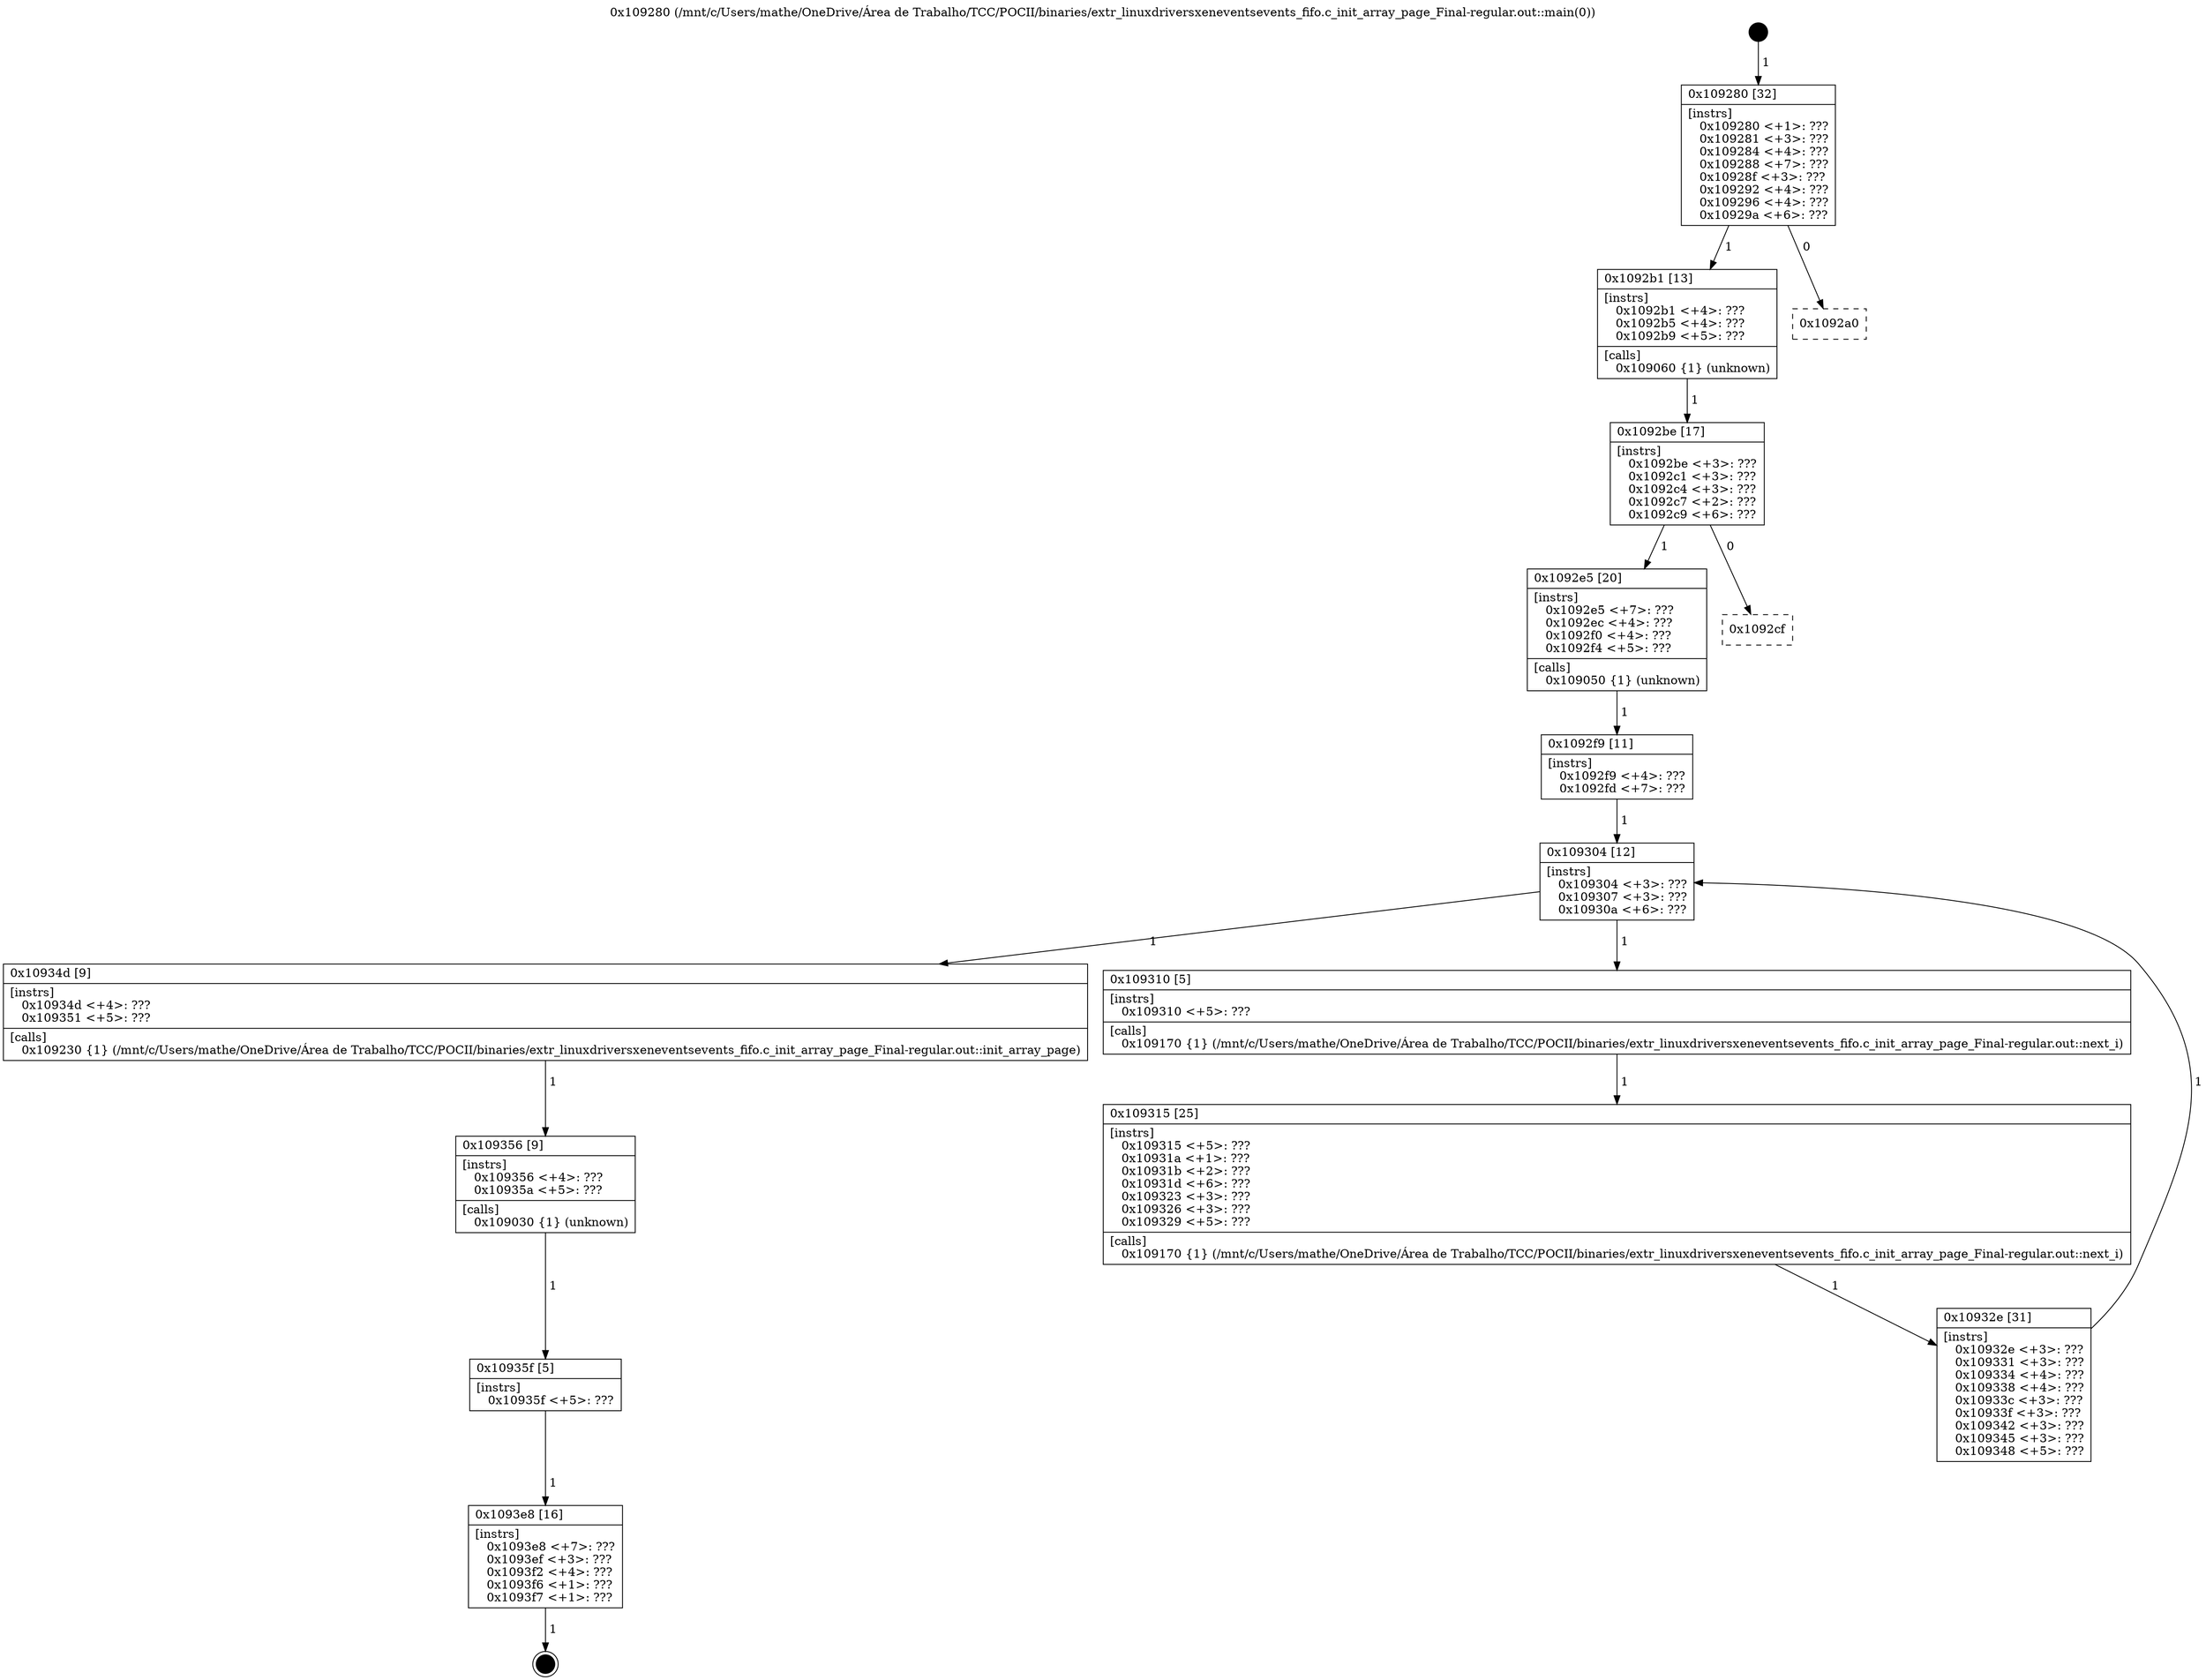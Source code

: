 digraph "0x109280" {
  label = "0x109280 (/mnt/c/Users/mathe/OneDrive/Área de Trabalho/TCC/POCII/binaries/extr_linuxdriversxeneventsevents_fifo.c_init_array_page_Final-regular.out::main(0))"
  labelloc = "t"
  node[shape=record]

  Entry [label="",width=0.3,height=0.3,shape=circle,fillcolor=black,style=filled]
  "0x109280" [label="{
     0x109280 [32]\l
     | [instrs]\l
     &nbsp;&nbsp;0x109280 \<+1\>: ???\l
     &nbsp;&nbsp;0x109281 \<+3\>: ???\l
     &nbsp;&nbsp;0x109284 \<+4\>: ???\l
     &nbsp;&nbsp;0x109288 \<+7\>: ???\l
     &nbsp;&nbsp;0x10928f \<+3\>: ???\l
     &nbsp;&nbsp;0x109292 \<+4\>: ???\l
     &nbsp;&nbsp;0x109296 \<+4\>: ???\l
     &nbsp;&nbsp;0x10929a \<+6\>: ???\l
  }"]
  "0x1092b1" [label="{
     0x1092b1 [13]\l
     | [instrs]\l
     &nbsp;&nbsp;0x1092b1 \<+4\>: ???\l
     &nbsp;&nbsp;0x1092b5 \<+4\>: ???\l
     &nbsp;&nbsp;0x1092b9 \<+5\>: ???\l
     | [calls]\l
     &nbsp;&nbsp;0x109060 \{1\} (unknown)\l
  }"]
  "0x1092a0" [label="{
     0x1092a0\l
  }", style=dashed]
  "0x1092be" [label="{
     0x1092be [17]\l
     | [instrs]\l
     &nbsp;&nbsp;0x1092be \<+3\>: ???\l
     &nbsp;&nbsp;0x1092c1 \<+3\>: ???\l
     &nbsp;&nbsp;0x1092c4 \<+3\>: ???\l
     &nbsp;&nbsp;0x1092c7 \<+2\>: ???\l
     &nbsp;&nbsp;0x1092c9 \<+6\>: ???\l
  }"]
  "0x1092e5" [label="{
     0x1092e5 [20]\l
     | [instrs]\l
     &nbsp;&nbsp;0x1092e5 \<+7\>: ???\l
     &nbsp;&nbsp;0x1092ec \<+4\>: ???\l
     &nbsp;&nbsp;0x1092f0 \<+4\>: ???\l
     &nbsp;&nbsp;0x1092f4 \<+5\>: ???\l
     | [calls]\l
     &nbsp;&nbsp;0x109050 \{1\} (unknown)\l
  }"]
  "0x1092cf" [label="{
     0x1092cf\l
  }", style=dashed]
  "0x109304" [label="{
     0x109304 [12]\l
     | [instrs]\l
     &nbsp;&nbsp;0x109304 \<+3\>: ???\l
     &nbsp;&nbsp;0x109307 \<+3\>: ???\l
     &nbsp;&nbsp;0x10930a \<+6\>: ???\l
  }"]
  "0x10934d" [label="{
     0x10934d [9]\l
     | [instrs]\l
     &nbsp;&nbsp;0x10934d \<+4\>: ???\l
     &nbsp;&nbsp;0x109351 \<+5\>: ???\l
     | [calls]\l
     &nbsp;&nbsp;0x109230 \{1\} (/mnt/c/Users/mathe/OneDrive/Área de Trabalho/TCC/POCII/binaries/extr_linuxdriversxeneventsevents_fifo.c_init_array_page_Final-regular.out::init_array_page)\l
  }"]
  "0x109310" [label="{
     0x109310 [5]\l
     | [instrs]\l
     &nbsp;&nbsp;0x109310 \<+5\>: ???\l
     | [calls]\l
     &nbsp;&nbsp;0x109170 \{1\} (/mnt/c/Users/mathe/OneDrive/Área de Trabalho/TCC/POCII/binaries/extr_linuxdriversxeneventsevents_fifo.c_init_array_page_Final-regular.out::next_i)\l
  }"]
  "0x109315" [label="{
     0x109315 [25]\l
     | [instrs]\l
     &nbsp;&nbsp;0x109315 \<+5\>: ???\l
     &nbsp;&nbsp;0x10931a \<+1\>: ???\l
     &nbsp;&nbsp;0x10931b \<+2\>: ???\l
     &nbsp;&nbsp;0x10931d \<+6\>: ???\l
     &nbsp;&nbsp;0x109323 \<+3\>: ???\l
     &nbsp;&nbsp;0x109326 \<+3\>: ???\l
     &nbsp;&nbsp;0x109329 \<+5\>: ???\l
     | [calls]\l
     &nbsp;&nbsp;0x109170 \{1\} (/mnt/c/Users/mathe/OneDrive/Área de Trabalho/TCC/POCII/binaries/extr_linuxdriversxeneventsevents_fifo.c_init_array_page_Final-regular.out::next_i)\l
  }"]
  "0x10932e" [label="{
     0x10932e [31]\l
     | [instrs]\l
     &nbsp;&nbsp;0x10932e \<+3\>: ???\l
     &nbsp;&nbsp;0x109331 \<+3\>: ???\l
     &nbsp;&nbsp;0x109334 \<+4\>: ???\l
     &nbsp;&nbsp;0x109338 \<+4\>: ???\l
     &nbsp;&nbsp;0x10933c \<+3\>: ???\l
     &nbsp;&nbsp;0x10933f \<+3\>: ???\l
     &nbsp;&nbsp;0x109342 \<+3\>: ???\l
     &nbsp;&nbsp;0x109345 \<+3\>: ???\l
     &nbsp;&nbsp;0x109348 \<+5\>: ???\l
  }"]
  "0x1092f9" [label="{
     0x1092f9 [11]\l
     | [instrs]\l
     &nbsp;&nbsp;0x1092f9 \<+4\>: ???\l
     &nbsp;&nbsp;0x1092fd \<+7\>: ???\l
  }"]
  "0x109356" [label="{
     0x109356 [9]\l
     | [instrs]\l
     &nbsp;&nbsp;0x109356 \<+4\>: ???\l
     &nbsp;&nbsp;0x10935a \<+5\>: ???\l
     | [calls]\l
     &nbsp;&nbsp;0x109030 \{1\} (unknown)\l
  }"]
  "0x10935f" [label="{
     0x10935f [5]\l
     | [instrs]\l
     &nbsp;&nbsp;0x10935f \<+5\>: ???\l
  }"]
  "0x1093e8" [label="{
     0x1093e8 [16]\l
     | [instrs]\l
     &nbsp;&nbsp;0x1093e8 \<+7\>: ???\l
     &nbsp;&nbsp;0x1093ef \<+3\>: ???\l
     &nbsp;&nbsp;0x1093f2 \<+4\>: ???\l
     &nbsp;&nbsp;0x1093f6 \<+1\>: ???\l
     &nbsp;&nbsp;0x1093f7 \<+1\>: ???\l
  }"]
  Exit [label="",width=0.3,height=0.3,shape=circle,fillcolor=black,style=filled,peripheries=2]
  Entry -> "0x109280" [label=" 1"]
  "0x109280" -> "0x1092b1" [label=" 1"]
  "0x109280" -> "0x1092a0" [label=" 0"]
  "0x1092b1" -> "0x1092be" [label=" 1"]
  "0x1092be" -> "0x1092e5" [label=" 1"]
  "0x1092be" -> "0x1092cf" [label=" 0"]
  "0x1092e5" -> "0x1092f9" [label=" 1"]
  "0x109304" -> "0x10934d" [label=" 1"]
  "0x109304" -> "0x109310" [label=" 1"]
  "0x109310" -> "0x109315" [label=" 1"]
  "0x109315" -> "0x10932e" [label=" 1"]
  "0x1092f9" -> "0x109304" [label=" 1"]
  "0x10932e" -> "0x109304" [label=" 1"]
  "0x10934d" -> "0x109356" [label=" 1"]
  "0x109356" -> "0x10935f" [label=" 1"]
  "0x10935f" -> "0x1093e8" [label=" 1"]
  "0x1093e8" -> Exit [label=" 1"]
}
